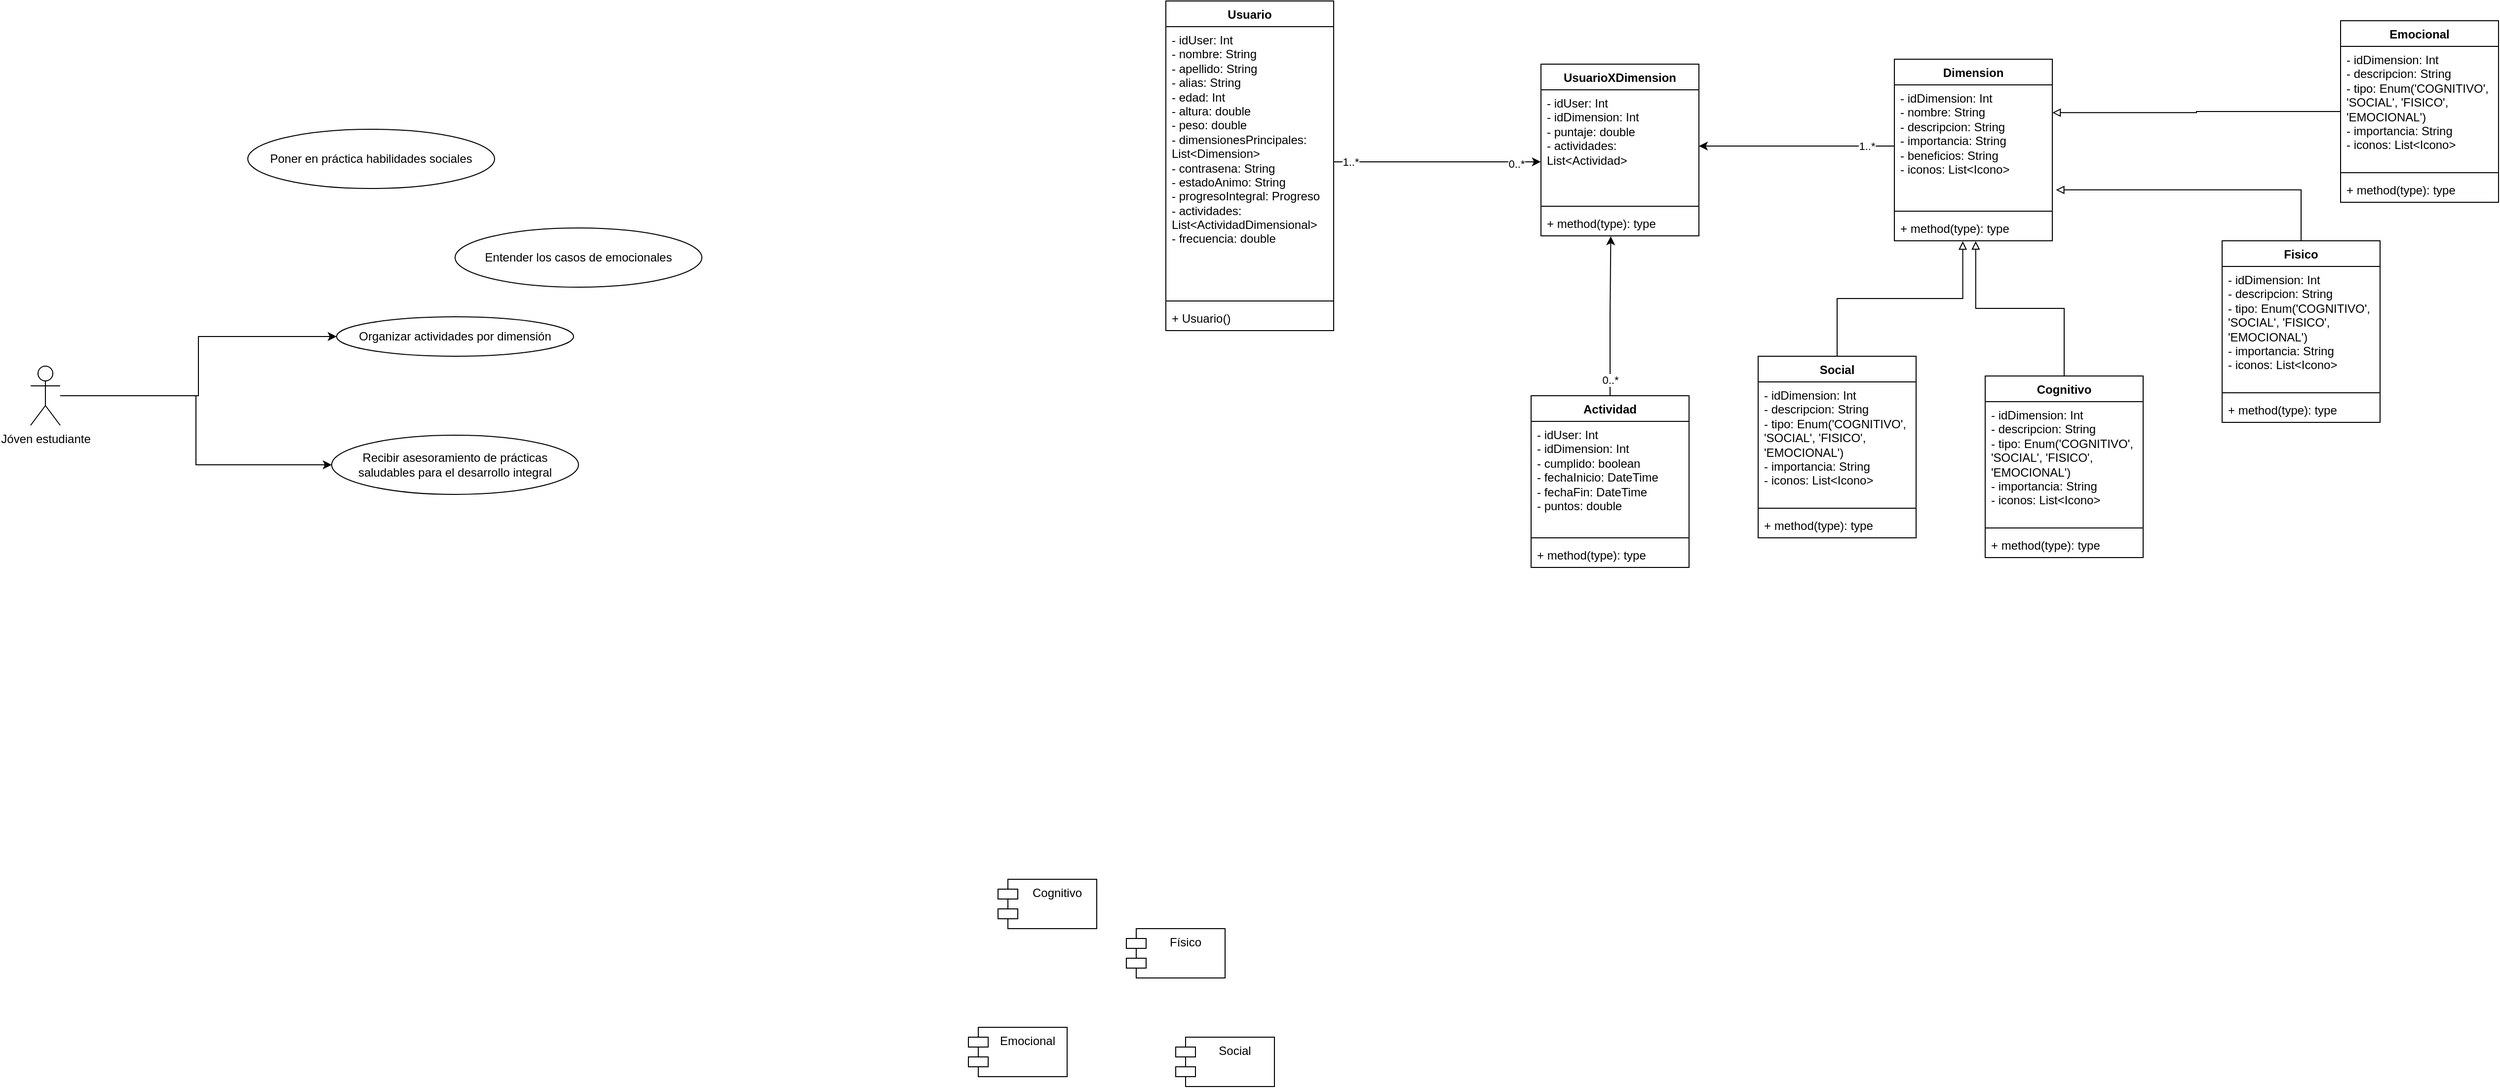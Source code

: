 <mxfile version="28.2.1">
  <diagram name="Página-1" id="Hhqq90KRjhYuidDsUcNB">
    <mxGraphModel dx="2084" dy="2293" grid="1" gridSize="10" guides="1" tooltips="1" connect="1" arrows="1" fold="1" page="1" pageScale="1" pageWidth="827" pageHeight="1169" math="0" shadow="0">
      <root>
        <mxCell id="0" />
        <mxCell id="1" parent="0" />
        <mxCell id="49f0iHCSbjfiHri0EJJj-3" style="edgeStyle=orthogonalEdgeStyle;rounded=0;orthogonalLoop=1;jettySize=auto;html=1;entryX=0;entryY=0.5;entryDx=0;entryDy=0;" edge="1" parent="1" source="49f0iHCSbjfiHri0EJJj-1" target="49f0iHCSbjfiHri0EJJj-2">
          <mxGeometry relative="1" as="geometry" />
        </mxCell>
        <mxCell id="49f0iHCSbjfiHri0EJJj-5" style="edgeStyle=orthogonalEdgeStyle;rounded=0;orthogonalLoop=1;jettySize=auto;html=1;entryX=0;entryY=0.5;entryDx=0;entryDy=0;" edge="1" parent="1" source="49f0iHCSbjfiHri0EJJj-1" target="49f0iHCSbjfiHri0EJJj-4">
          <mxGeometry relative="1" as="geometry">
            <mxPoint x="330" y="370" as="targetPoint" />
          </mxGeometry>
        </mxCell>
        <mxCell id="49f0iHCSbjfiHri0EJJj-1" value="Jóven estudiante" style="shape=umlActor;verticalLabelPosition=bottom;verticalAlign=top;html=1;outlineConnect=0;" vertex="1" parent="1">
          <mxGeometry x="180" y="320" width="30" height="60" as="geometry" />
        </mxCell>
        <mxCell id="49f0iHCSbjfiHri0EJJj-2" value="Organizar actividades por dimensión" style="ellipse;whiteSpace=wrap;html=1;" vertex="1" parent="1">
          <mxGeometry x="490" y="270" width="240" height="40" as="geometry" />
        </mxCell>
        <mxCell id="49f0iHCSbjfiHri0EJJj-4" value="Recibir asesoramiento de prácticas saludables para el desarrollo integral" style="ellipse;whiteSpace=wrap;html=1;" vertex="1" parent="1">
          <mxGeometry x="485" y="390" width="250" height="60" as="geometry" />
        </mxCell>
        <mxCell id="49f0iHCSbjfiHri0EJJj-6" value="Poner en práctica habilidades sociales" style="ellipse;whiteSpace=wrap;html=1;" vertex="1" parent="1">
          <mxGeometry x="400" y="80" width="250" height="60" as="geometry" />
        </mxCell>
        <mxCell id="49f0iHCSbjfiHri0EJJj-7" value="Entender los casos de emocionales" style="ellipse;whiteSpace=wrap;html=1;" vertex="1" parent="1">
          <mxGeometry x="610" y="180" width="250" height="60" as="geometry" />
        </mxCell>
        <mxCell id="49f0iHCSbjfiHri0EJJj-8" value="Cognitivo" style="shape=module;align=left;spacingLeft=20;align=center;verticalAlign=top;whiteSpace=wrap;html=1;" vertex="1" parent="1">
          <mxGeometry x="1160" y="840" width="100" height="50" as="geometry" />
        </mxCell>
        <mxCell id="49f0iHCSbjfiHri0EJJj-9" value="Emocional" style="shape=module;align=left;spacingLeft=20;align=center;verticalAlign=top;whiteSpace=wrap;html=1;" vertex="1" parent="1">
          <mxGeometry x="1130" y="990" width="100" height="50" as="geometry" />
        </mxCell>
        <mxCell id="49f0iHCSbjfiHri0EJJj-10" value="Físico" style="shape=module;align=left;spacingLeft=20;align=center;verticalAlign=top;whiteSpace=wrap;html=1;" vertex="1" parent="1">
          <mxGeometry x="1290" y="890" width="100" height="50" as="geometry" />
        </mxCell>
        <mxCell id="49f0iHCSbjfiHri0EJJj-11" value="Social" style="shape=module;align=left;spacingLeft=20;align=center;verticalAlign=top;whiteSpace=wrap;html=1;" vertex="1" parent="1">
          <mxGeometry x="1340" y="1000" width="100" height="50" as="geometry" />
        </mxCell>
        <mxCell id="49f0iHCSbjfiHri0EJJj-12" value="Usuario" style="swimlane;fontStyle=1;align=center;verticalAlign=top;childLayout=stackLayout;horizontal=1;startSize=26;horizontalStack=0;resizeParent=1;resizeParentMax=0;resizeLast=0;collapsible=1;marginBottom=0;whiteSpace=wrap;html=1;" vertex="1" parent="1">
          <mxGeometry x="1330" y="-50" width="170" height="334" as="geometry" />
        </mxCell>
        <mxCell id="49f0iHCSbjfiHri0EJJj-13" value="- idUser: Int&lt;div&gt;- nombre: String&lt;/div&gt;&lt;div&gt;- apellido: String&lt;/div&gt;&lt;div&gt;- alias: String&lt;/div&gt;&lt;div&gt;- edad: Int&lt;/div&gt;&lt;div&gt;- altura: double&lt;/div&gt;&lt;div&gt;- peso: double&lt;/div&gt;&lt;div&gt;&lt;div&gt;&lt;div&gt;- dimensionesPrincipales: List&amp;lt;Dimension&amp;gt;&lt;/div&gt;&lt;/div&gt;&lt;div&gt;- contrasena: String&lt;/div&gt;&lt;div&gt;- estadoAnimo: String&lt;/div&gt;&lt;div&gt;- progresoIntegral: Progreso&lt;/div&gt;&lt;/div&gt;&lt;div&gt;- actividades: List&amp;lt;ActividadDimensional&amp;gt;&lt;/div&gt;&lt;div&gt;- frecuencia: double&lt;/div&gt;" style="text;strokeColor=none;fillColor=none;align=left;verticalAlign=top;spacingLeft=4;spacingRight=4;overflow=hidden;rotatable=0;points=[[0,0.5],[1,0.5]];portConstraint=eastwest;whiteSpace=wrap;html=1;" vertex="1" parent="49f0iHCSbjfiHri0EJJj-12">
          <mxGeometry y="26" width="170" height="274" as="geometry" />
        </mxCell>
        <mxCell id="49f0iHCSbjfiHri0EJJj-14" value="" style="line;strokeWidth=1;fillColor=none;align=left;verticalAlign=middle;spacingTop=-1;spacingLeft=3;spacingRight=3;rotatable=0;labelPosition=right;points=[];portConstraint=eastwest;strokeColor=inherit;" vertex="1" parent="49f0iHCSbjfiHri0EJJj-12">
          <mxGeometry y="300" width="170" height="8" as="geometry" />
        </mxCell>
        <mxCell id="49f0iHCSbjfiHri0EJJj-15" value="+ Usuario()" style="text;strokeColor=none;fillColor=none;align=left;verticalAlign=top;spacingLeft=4;spacingRight=4;overflow=hidden;rotatable=0;points=[[0,0.5],[1,0.5]];portConstraint=eastwest;whiteSpace=wrap;html=1;" vertex="1" parent="49f0iHCSbjfiHri0EJJj-12">
          <mxGeometry y="308" width="170" height="26" as="geometry" />
        </mxCell>
        <mxCell id="49f0iHCSbjfiHri0EJJj-16" value="Dimension" style="swimlane;fontStyle=1;align=center;verticalAlign=top;childLayout=stackLayout;horizontal=1;startSize=26;horizontalStack=0;resizeParent=1;resizeParentMax=0;resizeLast=0;collapsible=1;marginBottom=0;whiteSpace=wrap;html=1;" vertex="1" parent="1">
          <mxGeometry x="2068" y="9" width="160" height="184" as="geometry" />
        </mxCell>
        <mxCell id="49f0iHCSbjfiHri0EJJj-17" value="&lt;div&gt;- idDimension: Int&lt;/div&gt;&lt;div&gt;- nombre: String&lt;/div&gt;&lt;div&gt;- descripcion: String&lt;/div&gt;&lt;div&gt;- importancia: String&lt;/div&gt;&lt;div&gt;- beneficios: String&lt;/div&gt;&lt;div&gt;- iconos: List&amp;lt;Icono&amp;gt;&amp;nbsp;&lt;/div&gt;" style="text;strokeColor=none;fillColor=none;align=left;verticalAlign=top;spacingLeft=4;spacingRight=4;overflow=hidden;rotatable=0;points=[[0,0.5],[1,0.5]];portConstraint=eastwest;whiteSpace=wrap;html=1;" vertex="1" parent="49f0iHCSbjfiHri0EJJj-16">
          <mxGeometry y="26" width="160" height="124" as="geometry" />
        </mxCell>
        <mxCell id="49f0iHCSbjfiHri0EJJj-18" value="" style="line;strokeWidth=1;fillColor=none;align=left;verticalAlign=middle;spacingTop=-1;spacingLeft=3;spacingRight=3;rotatable=0;labelPosition=right;points=[];portConstraint=eastwest;strokeColor=inherit;" vertex="1" parent="49f0iHCSbjfiHri0EJJj-16">
          <mxGeometry y="150" width="160" height="8" as="geometry" />
        </mxCell>
        <mxCell id="49f0iHCSbjfiHri0EJJj-19" value="+ method(type): type" style="text;strokeColor=none;fillColor=none;align=left;verticalAlign=top;spacingLeft=4;spacingRight=4;overflow=hidden;rotatable=0;points=[[0,0.5],[1,0.5]];portConstraint=eastwest;whiteSpace=wrap;html=1;" vertex="1" parent="49f0iHCSbjfiHri0EJJj-16">
          <mxGeometry y="158" width="160" height="26" as="geometry" />
        </mxCell>
        <mxCell id="49f0iHCSbjfiHri0EJJj-20" value="UsuarioXDimension" style="swimlane;fontStyle=1;align=center;verticalAlign=top;childLayout=stackLayout;horizontal=1;startSize=26;horizontalStack=0;resizeParent=1;resizeParentMax=0;resizeLast=0;collapsible=1;marginBottom=0;whiteSpace=wrap;html=1;" vertex="1" parent="1">
          <mxGeometry x="1710" y="14" width="160" height="174" as="geometry" />
        </mxCell>
        <mxCell id="49f0iHCSbjfiHri0EJJj-21" value="&lt;div&gt;- idUser: Int&lt;/div&gt;&lt;div&gt;- idDimension: Int&lt;/div&gt;&lt;div&gt;&lt;span style=&quot;background-color: transparent; color: light-dark(rgb(0, 0, 0), rgb(255, 255, 255));&quot;&gt;- puntaje: double&amp;nbsp;&lt;/span&gt;&lt;/div&gt;&lt;div&gt;- actividades: List&amp;lt;Actividad&amp;gt;&lt;/div&gt;" style="text;strokeColor=none;fillColor=none;align=left;verticalAlign=top;spacingLeft=4;spacingRight=4;overflow=hidden;rotatable=0;points=[[0,0.5],[1,0.5]];portConstraint=eastwest;whiteSpace=wrap;html=1;" vertex="1" parent="49f0iHCSbjfiHri0EJJj-20">
          <mxGeometry y="26" width="160" height="114" as="geometry" />
        </mxCell>
        <mxCell id="49f0iHCSbjfiHri0EJJj-22" value="" style="line;strokeWidth=1;fillColor=none;align=left;verticalAlign=middle;spacingTop=-1;spacingLeft=3;spacingRight=3;rotatable=0;labelPosition=right;points=[];portConstraint=eastwest;strokeColor=inherit;" vertex="1" parent="49f0iHCSbjfiHri0EJJj-20">
          <mxGeometry y="140" width="160" height="8" as="geometry" />
        </mxCell>
        <mxCell id="49f0iHCSbjfiHri0EJJj-23" value="+ method(type): type" style="text;strokeColor=none;fillColor=none;align=left;verticalAlign=top;spacingLeft=4;spacingRight=4;overflow=hidden;rotatable=0;points=[[0,0.5],[1,0.5]];portConstraint=eastwest;whiteSpace=wrap;html=1;" vertex="1" parent="49f0iHCSbjfiHri0EJJj-20">
          <mxGeometry y="148" width="160" height="26" as="geometry" />
        </mxCell>
        <mxCell id="49f0iHCSbjfiHri0EJJj-25" value="Actividad" style="swimlane;fontStyle=1;align=center;verticalAlign=top;childLayout=stackLayout;horizontal=1;startSize=26;horizontalStack=0;resizeParent=1;resizeParentMax=0;resizeLast=0;collapsible=1;marginBottom=0;whiteSpace=wrap;html=1;" vertex="1" parent="1">
          <mxGeometry x="1700" y="350" width="160" height="174" as="geometry" />
        </mxCell>
        <mxCell id="49f0iHCSbjfiHri0EJJj-26" value="&lt;div&gt;- idUser: Int&lt;/div&gt;&lt;div&gt;- idDimension: Int&lt;/div&gt;&lt;div&gt;&lt;span style=&quot;background-color: transparent; color: light-dark(rgb(0, 0, 0), rgb(255, 255, 255));&quot;&gt;- cumplido: boolean&lt;/span&gt;&lt;/div&gt;&lt;div&gt;- fechaInicio: DateTime&lt;/div&gt;&lt;div&gt;- fechaFin: DateTime&lt;/div&gt;&lt;div&gt;- puntos: double&lt;/div&gt;" style="text;strokeColor=none;fillColor=none;align=left;verticalAlign=top;spacingLeft=4;spacingRight=4;overflow=hidden;rotatable=0;points=[[0,0.5],[1,0.5]];portConstraint=eastwest;whiteSpace=wrap;html=1;" vertex="1" parent="49f0iHCSbjfiHri0EJJj-25">
          <mxGeometry y="26" width="160" height="114" as="geometry" />
        </mxCell>
        <mxCell id="49f0iHCSbjfiHri0EJJj-27" value="" style="line;strokeWidth=1;fillColor=none;align=left;verticalAlign=middle;spacingTop=-1;spacingLeft=3;spacingRight=3;rotatable=0;labelPosition=right;points=[];portConstraint=eastwest;strokeColor=inherit;" vertex="1" parent="49f0iHCSbjfiHri0EJJj-25">
          <mxGeometry y="140" width="160" height="8" as="geometry" />
        </mxCell>
        <mxCell id="49f0iHCSbjfiHri0EJJj-28" value="+ method(type): type" style="text;strokeColor=none;fillColor=none;align=left;verticalAlign=top;spacingLeft=4;spacingRight=4;overflow=hidden;rotatable=0;points=[[0,0.5],[1,0.5]];portConstraint=eastwest;whiteSpace=wrap;html=1;" vertex="1" parent="49f0iHCSbjfiHri0EJJj-25">
          <mxGeometry y="148" width="160" height="26" as="geometry" />
        </mxCell>
        <mxCell id="49f0iHCSbjfiHri0EJJj-29" value="Social" style="swimlane;fontStyle=1;align=center;verticalAlign=top;childLayout=stackLayout;horizontal=1;startSize=26;horizontalStack=0;resizeParent=1;resizeParentMax=0;resizeLast=0;collapsible=1;marginBottom=0;whiteSpace=wrap;html=1;" vertex="1" parent="1">
          <mxGeometry x="1930" y="310" width="160" height="184" as="geometry" />
        </mxCell>
        <mxCell id="49f0iHCSbjfiHri0EJJj-30" value="&lt;div&gt;- idDimension: Int&lt;/div&gt;- descripcion: String&lt;div&gt;- tipo: Enum(&#39;COGNITIVO&#39;, &#39;SOCIAL&#39;, &#39;FISICO&#39;, &#39;EMOCIONAL&#39;)&lt;/div&gt;&lt;div&gt;- importancia: String&lt;/div&gt;&lt;div&gt;- iconos: List&amp;lt;Icono&amp;gt;&amp;nbsp;&lt;/div&gt;" style="text;strokeColor=none;fillColor=none;align=left;verticalAlign=top;spacingLeft=4;spacingRight=4;overflow=hidden;rotatable=0;points=[[0,0.5],[1,0.5]];portConstraint=eastwest;whiteSpace=wrap;html=1;" vertex="1" parent="49f0iHCSbjfiHri0EJJj-29">
          <mxGeometry y="26" width="160" height="124" as="geometry" />
        </mxCell>
        <mxCell id="49f0iHCSbjfiHri0EJJj-31" value="" style="line;strokeWidth=1;fillColor=none;align=left;verticalAlign=middle;spacingTop=-1;spacingLeft=3;spacingRight=3;rotatable=0;labelPosition=right;points=[];portConstraint=eastwest;strokeColor=inherit;" vertex="1" parent="49f0iHCSbjfiHri0EJJj-29">
          <mxGeometry y="150" width="160" height="8" as="geometry" />
        </mxCell>
        <mxCell id="49f0iHCSbjfiHri0EJJj-32" value="+ method(type): type" style="text;strokeColor=none;fillColor=none;align=left;verticalAlign=top;spacingLeft=4;spacingRight=4;overflow=hidden;rotatable=0;points=[[0,0.5],[1,0.5]];portConstraint=eastwest;whiteSpace=wrap;html=1;" vertex="1" parent="49f0iHCSbjfiHri0EJJj-29">
          <mxGeometry y="158" width="160" height="26" as="geometry" />
        </mxCell>
        <mxCell id="49f0iHCSbjfiHri0EJJj-33" value="Cognitivo" style="swimlane;fontStyle=1;align=center;verticalAlign=top;childLayout=stackLayout;horizontal=1;startSize=26;horizontalStack=0;resizeParent=1;resizeParentMax=0;resizeLast=0;collapsible=1;marginBottom=0;whiteSpace=wrap;html=1;" vertex="1" parent="1">
          <mxGeometry x="2160" y="330" width="160" height="184" as="geometry" />
        </mxCell>
        <mxCell id="49f0iHCSbjfiHri0EJJj-34" value="&lt;div&gt;- idDimension: Int&lt;/div&gt;- descripcion: String&lt;div&gt;- tipo: Enum(&#39;COGNITIVO&#39;, &#39;SOCIAL&#39;, &#39;FISICO&#39;, &#39;EMOCIONAL&#39;)&lt;/div&gt;&lt;div&gt;- importancia: String&lt;/div&gt;&lt;div&gt;- iconos: List&amp;lt;Icono&amp;gt;&amp;nbsp;&lt;/div&gt;" style="text;strokeColor=none;fillColor=none;align=left;verticalAlign=top;spacingLeft=4;spacingRight=4;overflow=hidden;rotatable=0;points=[[0,0.5],[1,0.5]];portConstraint=eastwest;whiteSpace=wrap;html=1;" vertex="1" parent="49f0iHCSbjfiHri0EJJj-33">
          <mxGeometry y="26" width="160" height="124" as="geometry" />
        </mxCell>
        <mxCell id="49f0iHCSbjfiHri0EJJj-35" value="" style="line;strokeWidth=1;fillColor=none;align=left;verticalAlign=middle;spacingTop=-1;spacingLeft=3;spacingRight=3;rotatable=0;labelPosition=right;points=[];portConstraint=eastwest;strokeColor=inherit;" vertex="1" parent="49f0iHCSbjfiHri0EJJj-33">
          <mxGeometry y="150" width="160" height="8" as="geometry" />
        </mxCell>
        <mxCell id="49f0iHCSbjfiHri0EJJj-36" value="+ method(type): type" style="text;strokeColor=none;fillColor=none;align=left;verticalAlign=top;spacingLeft=4;spacingRight=4;overflow=hidden;rotatable=0;points=[[0,0.5],[1,0.5]];portConstraint=eastwest;whiteSpace=wrap;html=1;" vertex="1" parent="49f0iHCSbjfiHri0EJJj-33">
          <mxGeometry y="158" width="160" height="26" as="geometry" />
        </mxCell>
        <mxCell id="49f0iHCSbjfiHri0EJJj-37" value="Fisico" style="swimlane;fontStyle=1;align=center;verticalAlign=top;childLayout=stackLayout;horizontal=1;startSize=26;horizontalStack=0;resizeParent=1;resizeParentMax=0;resizeLast=0;collapsible=1;marginBottom=0;whiteSpace=wrap;html=1;" vertex="1" parent="1">
          <mxGeometry x="2400" y="193" width="160" height="184" as="geometry" />
        </mxCell>
        <mxCell id="49f0iHCSbjfiHri0EJJj-38" value="&lt;div&gt;- idDimension: Int&lt;/div&gt;- descripcion: String&lt;div&gt;- tipo: Enum(&#39;COGNITIVO&#39;, &#39;SOCIAL&#39;, &#39;FISICO&#39;, &#39;EMOCIONAL&#39;)&lt;/div&gt;&lt;div&gt;- importancia: String&lt;/div&gt;&lt;div&gt;- iconos: List&amp;lt;Icono&amp;gt;&amp;nbsp;&lt;/div&gt;" style="text;strokeColor=none;fillColor=none;align=left;verticalAlign=top;spacingLeft=4;spacingRight=4;overflow=hidden;rotatable=0;points=[[0,0.5],[1,0.5]];portConstraint=eastwest;whiteSpace=wrap;html=1;" vertex="1" parent="49f0iHCSbjfiHri0EJJj-37">
          <mxGeometry y="26" width="160" height="124" as="geometry" />
        </mxCell>
        <mxCell id="49f0iHCSbjfiHri0EJJj-39" value="" style="line;strokeWidth=1;fillColor=none;align=left;verticalAlign=middle;spacingTop=-1;spacingLeft=3;spacingRight=3;rotatable=0;labelPosition=right;points=[];portConstraint=eastwest;strokeColor=inherit;" vertex="1" parent="49f0iHCSbjfiHri0EJJj-37">
          <mxGeometry y="150" width="160" height="8" as="geometry" />
        </mxCell>
        <mxCell id="49f0iHCSbjfiHri0EJJj-40" value="+ method(type): type" style="text;strokeColor=none;fillColor=none;align=left;verticalAlign=top;spacingLeft=4;spacingRight=4;overflow=hidden;rotatable=0;points=[[0,0.5],[1,0.5]];portConstraint=eastwest;whiteSpace=wrap;html=1;" vertex="1" parent="49f0iHCSbjfiHri0EJJj-37">
          <mxGeometry y="158" width="160" height="26" as="geometry" />
        </mxCell>
        <mxCell id="49f0iHCSbjfiHri0EJJj-41" value="Emocional" style="swimlane;fontStyle=1;align=center;verticalAlign=top;childLayout=stackLayout;horizontal=1;startSize=26;horizontalStack=0;resizeParent=1;resizeParentMax=0;resizeLast=0;collapsible=1;marginBottom=0;whiteSpace=wrap;html=1;" vertex="1" parent="1">
          <mxGeometry x="2520" y="-30" width="160" height="184" as="geometry" />
        </mxCell>
        <mxCell id="49f0iHCSbjfiHri0EJJj-42" value="&lt;div&gt;- idDimension: Int&lt;/div&gt;- descripcion: String&lt;div&gt;- tipo: Enum(&#39;COGNITIVO&#39;, &#39;SOCIAL&#39;, &#39;FISICO&#39;, &#39;EMOCIONAL&#39;)&lt;/div&gt;&lt;div&gt;- importancia: String&lt;/div&gt;&lt;div&gt;- iconos: List&amp;lt;Icono&amp;gt;&amp;nbsp;&lt;/div&gt;" style="text;strokeColor=none;fillColor=none;align=left;verticalAlign=top;spacingLeft=4;spacingRight=4;overflow=hidden;rotatable=0;points=[[0,0.5],[1,0.5]];portConstraint=eastwest;whiteSpace=wrap;html=1;" vertex="1" parent="49f0iHCSbjfiHri0EJJj-41">
          <mxGeometry y="26" width="160" height="124" as="geometry" />
        </mxCell>
        <mxCell id="49f0iHCSbjfiHri0EJJj-43" value="" style="line;strokeWidth=1;fillColor=none;align=left;verticalAlign=middle;spacingTop=-1;spacingLeft=3;spacingRight=3;rotatable=0;labelPosition=right;points=[];portConstraint=eastwest;strokeColor=inherit;" vertex="1" parent="49f0iHCSbjfiHri0EJJj-41">
          <mxGeometry y="150" width="160" height="8" as="geometry" />
        </mxCell>
        <mxCell id="49f0iHCSbjfiHri0EJJj-44" value="+ method(type): type" style="text;strokeColor=none;fillColor=none;align=left;verticalAlign=top;spacingLeft=4;spacingRight=4;overflow=hidden;rotatable=0;points=[[0,0.5],[1,0.5]];portConstraint=eastwest;whiteSpace=wrap;html=1;" vertex="1" parent="49f0iHCSbjfiHri0EJJj-41">
          <mxGeometry y="158" width="160" height="26" as="geometry" />
        </mxCell>
        <mxCell id="49f0iHCSbjfiHri0EJJj-46" style="edgeStyle=orthogonalEdgeStyle;rounded=0;orthogonalLoop=1;jettySize=auto;html=1;entryX=0.433;entryY=1.02;entryDx=0;entryDy=0;entryPerimeter=0;endArrow=block;endFill=0;" edge="1" parent="1" source="49f0iHCSbjfiHri0EJJj-29" target="49f0iHCSbjfiHri0EJJj-19">
          <mxGeometry relative="1" as="geometry" />
        </mxCell>
        <mxCell id="49f0iHCSbjfiHri0EJJj-48" style="edgeStyle=orthogonalEdgeStyle;rounded=0;orthogonalLoop=1;jettySize=auto;html=1;entryX=0.515;entryY=1.014;entryDx=0;entryDy=0;entryPerimeter=0;endArrow=block;endFill=0;" edge="1" parent="1" source="49f0iHCSbjfiHri0EJJj-33" target="49f0iHCSbjfiHri0EJJj-19">
          <mxGeometry relative="1" as="geometry" />
        </mxCell>
        <mxCell id="49f0iHCSbjfiHri0EJJj-49" style="edgeStyle=orthogonalEdgeStyle;rounded=0;orthogonalLoop=1;jettySize=auto;html=1;entryX=1.023;entryY=0.858;entryDx=0;entryDy=0;entryPerimeter=0;endArrow=block;endFill=0;" edge="1" parent="1" source="49f0iHCSbjfiHri0EJJj-37" target="49f0iHCSbjfiHri0EJJj-17">
          <mxGeometry relative="1" as="geometry" />
        </mxCell>
        <mxCell id="49f0iHCSbjfiHri0EJJj-50" style="edgeStyle=orthogonalEdgeStyle;rounded=0;orthogonalLoop=1;jettySize=auto;html=1;entryX=1;entryY=0.227;entryDx=0;entryDy=0;entryPerimeter=0;endArrow=block;endFill=0;" edge="1" parent="1" source="49f0iHCSbjfiHri0EJJj-41" target="49f0iHCSbjfiHri0EJJj-17">
          <mxGeometry relative="1" as="geometry" />
        </mxCell>
        <mxCell id="49f0iHCSbjfiHri0EJJj-51" style="edgeStyle=orthogonalEdgeStyle;rounded=0;orthogonalLoop=1;jettySize=auto;html=1;entryX=1;entryY=0.5;entryDx=0;entryDy=0;" edge="1" parent="1" source="49f0iHCSbjfiHri0EJJj-17" target="49f0iHCSbjfiHri0EJJj-21">
          <mxGeometry relative="1" as="geometry" />
        </mxCell>
        <mxCell id="49f0iHCSbjfiHri0EJJj-57" value="1..*" style="edgeLabel;html=1;align=center;verticalAlign=middle;resizable=0;points=[];" vertex="1" connectable="0" parent="49f0iHCSbjfiHri0EJJj-51">
          <mxGeometry x="-0.711" relative="1" as="geometry">
            <mxPoint as="offset" />
          </mxGeometry>
        </mxCell>
        <mxCell id="49f0iHCSbjfiHri0EJJj-53" style="edgeStyle=orthogonalEdgeStyle;rounded=0;orthogonalLoop=1;jettySize=auto;html=1;entryX=-0.001;entryY=0.64;entryDx=0;entryDy=0;entryPerimeter=0;" edge="1" parent="1" source="49f0iHCSbjfiHri0EJJj-13" target="49f0iHCSbjfiHri0EJJj-21">
          <mxGeometry relative="1" as="geometry" />
        </mxCell>
        <mxCell id="49f0iHCSbjfiHri0EJJj-60" value="1..*" style="edgeLabel;html=1;align=center;verticalAlign=middle;resizable=0;points=[];" vertex="1" connectable="0" parent="49f0iHCSbjfiHri0EJJj-53">
          <mxGeometry x="-0.84" relative="1" as="geometry">
            <mxPoint as="offset" />
          </mxGeometry>
        </mxCell>
        <mxCell id="49f0iHCSbjfiHri0EJJj-61" value="0..*" style="edgeLabel;html=1;align=center;verticalAlign=middle;resizable=0;points=[];" vertex="1" connectable="0" parent="49f0iHCSbjfiHri0EJJj-53">
          <mxGeometry x="0.76" y="-2" relative="1" as="geometry">
            <mxPoint as="offset" />
          </mxGeometry>
        </mxCell>
        <mxCell id="49f0iHCSbjfiHri0EJJj-54" style="edgeStyle=orthogonalEdgeStyle;rounded=0;orthogonalLoop=1;jettySize=auto;html=1;entryX=0.442;entryY=1.016;entryDx=0;entryDy=0;entryPerimeter=0;" edge="1" parent="1" source="49f0iHCSbjfiHri0EJJj-25" target="49f0iHCSbjfiHri0EJJj-23">
          <mxGeometry relative="1" as="geometry" />
        </mxCell>
        <mxCell id="49f0iHCSbjfiHri0EJJj-58" value="0..*" style="edgeLabel;html=1;align=center;verticalAlign=middle;resizable=0;points=[];" vertex="1" connectable="0" parent="49f0iHCSbjfiHri0EJJj-54">
          <mxGeometry x="-0.799" relative="1" as="geometry">
            <mxPoint as="offset" />
          </mxGeometry>
        </mxCell>
      </root>
    </mxGraphModel>
  </diagram>
</mxfile>
